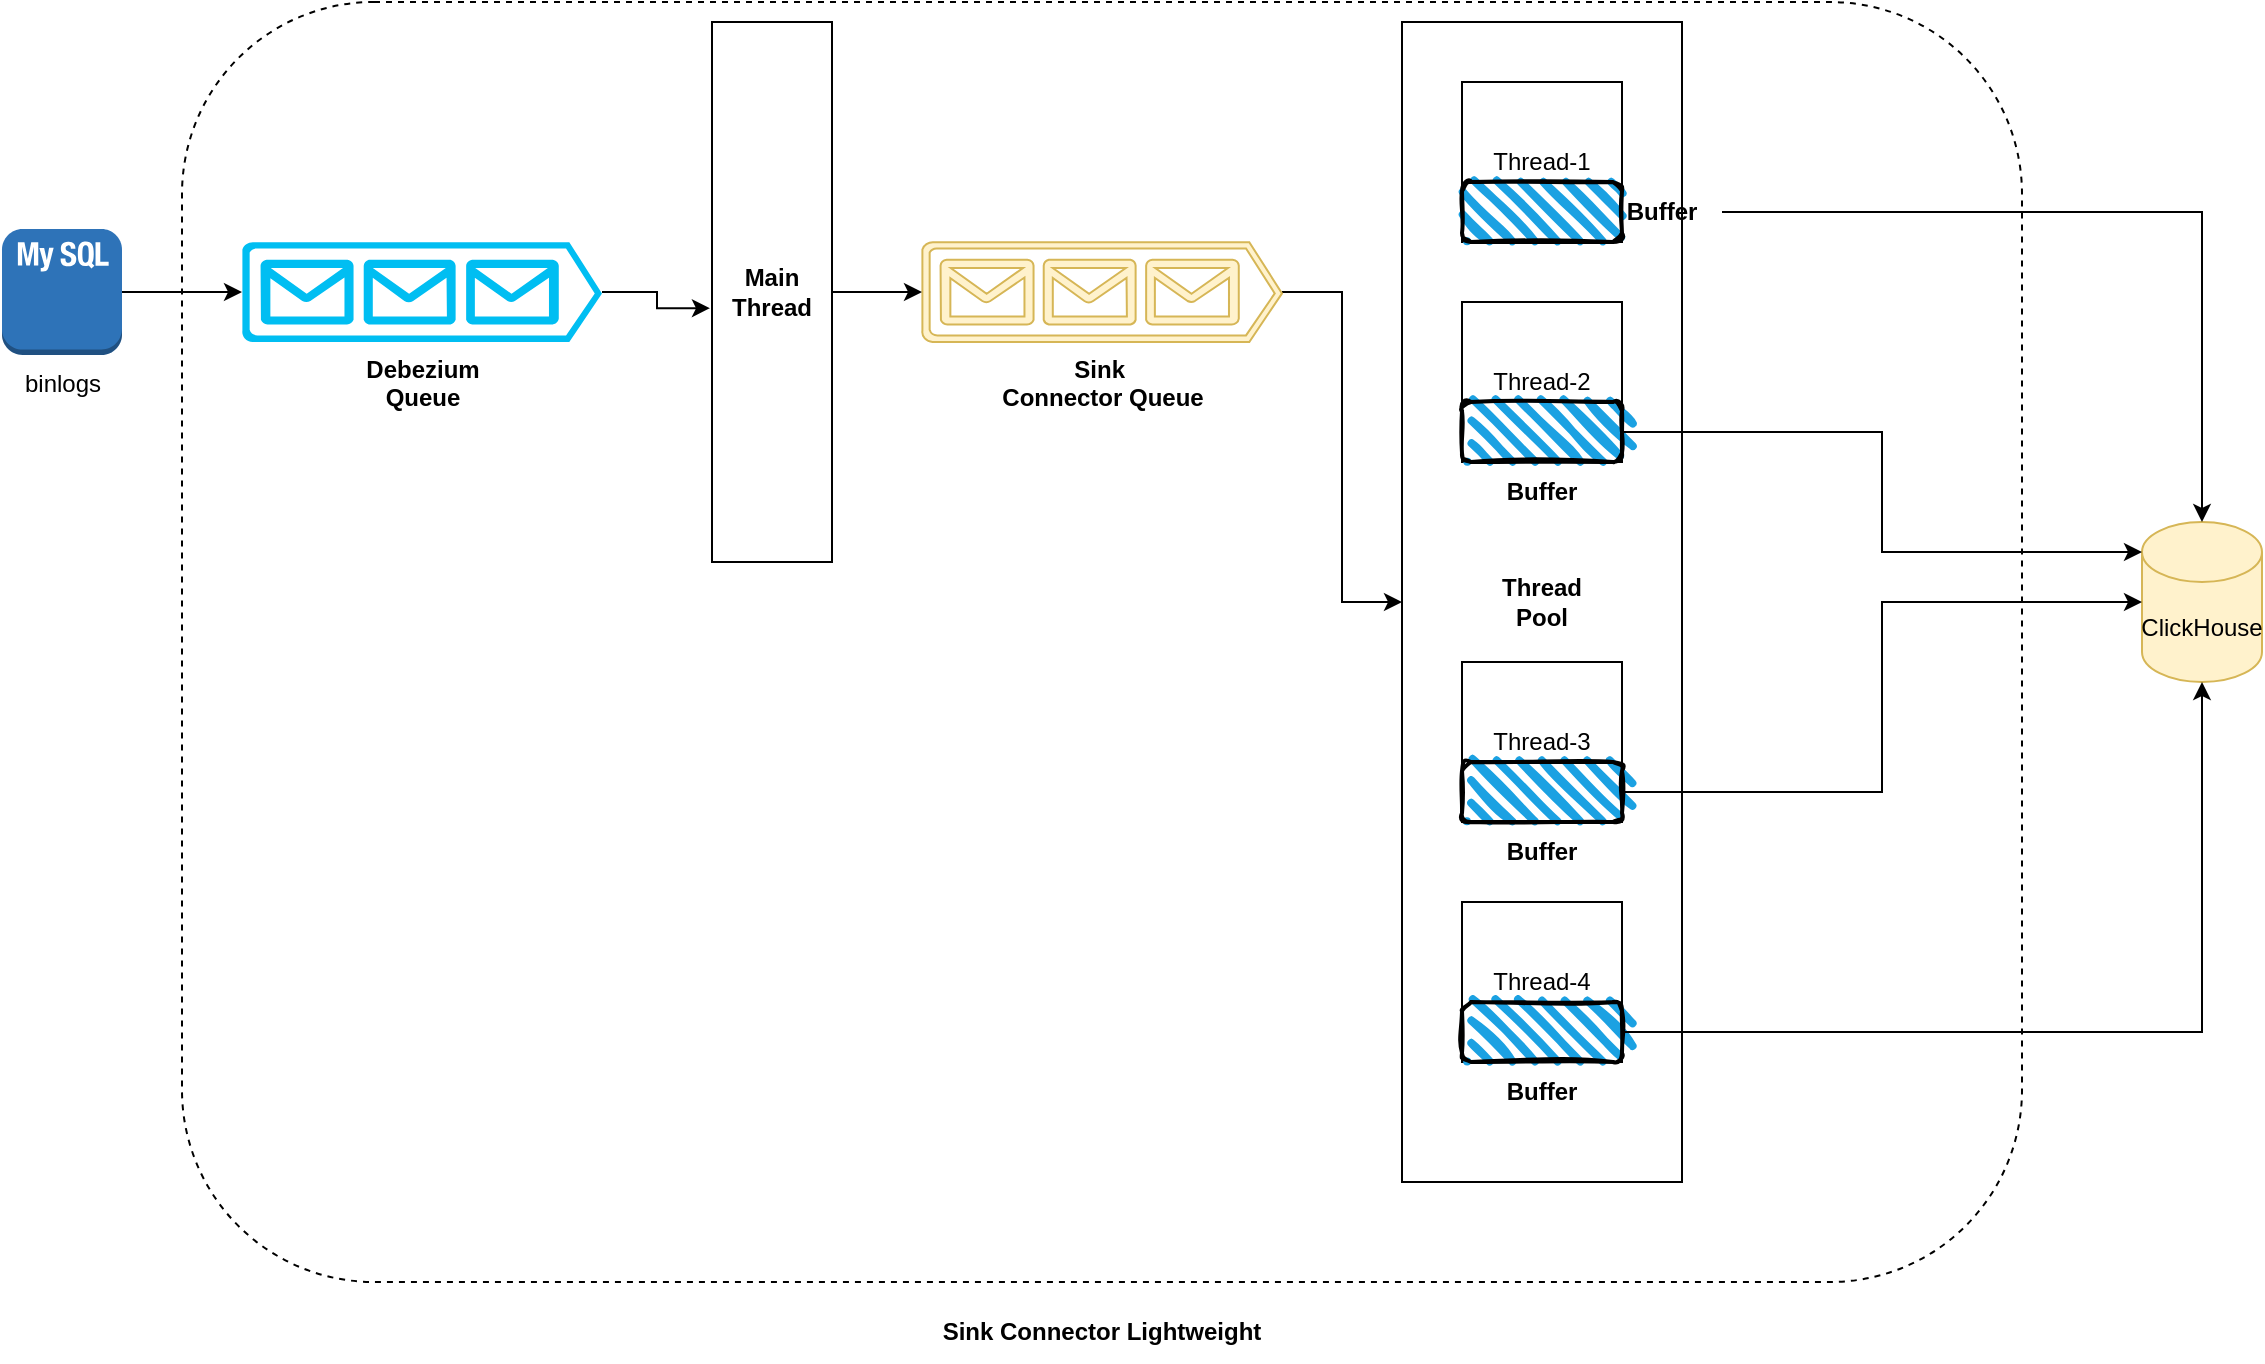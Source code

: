 <mxfile version="24.5.3" type="device">
  <diagram name="Page-1" id="NtnH0vJFmS5YRrL-5Pee">
    <mxGraphModel dx="3188" dy="865" grid="1" gridSize="10" guides="1" tooltips="1" connect="1" arrows="1" fold="1" page="1" pageScale="1" pageWidth="850" pageHeight="1100" math="0" shadow="0">
      <root>
        <mxCell id="0" />
        <mxCell id="1" parent="0" />
        <mxCell id="TG6KOx0psHuuXlbvLAoE-1" value="binlogs" style="outlineConnect=0;dashed=0;verticalLabelPosition=bottom;verticalAlign=top;align=center;html=1;shape=mxgraph.aws3.mysql_db_instance_2;fillColor=#2E73B8;gradientColor=none;" vertex="1" parent="1">
          <mxGeometry x="-1690" y="293.5" width="60" height="63" as="geometry" />
        </mxCell>
        <mxCell id="TG6KOx0psHuuXlbvLAoE-2" value="" style="rounded=1;whiteSpace=wrap;html=1;dashed=1;" vertex="1" parent="1">
          <mxGeometry x="-1600" y="180" width="920" height="640" as="geometry" />
        </mxCell>
        <mxCell id="TG6KOx0psHuuXlbvLAoE-4" value="&lt;b&gt;Debezium&lt;/b&gt;&lt;div&gt;&lt;b&gt;Queue&lt;/b&gt;&lt;/div&gt;" style="verticalLabelPosition=bottom;html=1;verticalAlign=top;align=center;strokeColor=none;fillColor=#00BEF2;shape=mxgraph.azure.queue_generic;pointerEvents=1;" vertex="1" parent="1">
          <mxGeometry x="-1570" y="300" width="180" height="50" as="geometry" />
        </mxCell>
        <mxCell id="TG6KOx0psHuuXlbvLAoE-14" style="edgeStyle=orthogonalEdgeStyle;rounded=0;orthogonalLoop=1;jettySize=auto;html=1;" edge="1" parent="1" source="TG6KOx0psHuuXlbvLAoE-6" target="TG6KOx0psHuuXlbvLAoE-13">
          <mxGeometry relative="1" as="geometry" />
        </mxCell>
        <mxCell id="TG6KOx0psHuuXlbvLAoE-6" value="&lt;b&gt;Sink&amp;nbsp;&lt;/b&gt;&lt;div&gt;&lt;b&gt;Connector Queue&lt;/b&gt;&lt;/div&gt;" style="verticalLabelPosition=bottom;html=1;verticalAlign=top;align=center;strokeColor=#d6b656;fillColor=#fff2cc;shape=mxgraph.azure.queue_generic;pointerEvents=1;" vertex="1" parent="1">
          <mxGeometry x="-1230" y="300" width="180" height="50" as="geometry" />
        </mxCell>
        <mxCell id="TG6KOx0psHuuXlbvLAoE-7" style="edgeStyle=orthogonalEdgeStyle;rounded=0;orthogonalLoop=1;jettySize=auto;html=1;entryX=0;entryY=0.5;entryDx=0;entryDy=0;entryPerimeter=0;" edge="1" parent="1" source="TG6KOx0psHuuXlbvLAoE-1" target="TG6KOx0psHuuXlbvLAoE-4">
          <mxGeometry relative="1" as="geometry" />
        </mxCell>
        <mxCell id="TG6KOx0psHuuXlbvLAoE-8" value="ClickHouse" style="shape=cylinder3;whiteSpace=wrap;html=1;boundedLbl=1;backgroundOutline=1;size=15;fillColor=#fff2cc;strokeColor=#d6b656;" vertex="1" parent="1">
          <mxGeometry x="-620" y="440" width="60" height="80" as="geometry" />
        </mxCell>
        <mxCell id="TG6KOx0psHuuXlbvLAoE-10" value="&lt;b&gt;Main&lt;br&gt;Thread&lt;/b&gt;" style="whiteSpace=wrap;html=1;" vertex="1" parent="1">
          <mxGeometry x="-1335" y="190" width="60" height="270" as="geometry" />
        </mxCell>
        <mxCell id="TG6KOx0psHuuXlbvLAoE-11" style="edgeStyle=orthogonalEdgeStyle;rounded=0;orthogonalLoop=1;jettySize=auto;html=1;entryX=-0.017;entryY=0.53;entryDx=0;entryDy=0;entryPerimeter=0;" edge="1" parent="1" source="TG6KOx0psHuuXlbvLAoE-4" target="TG6KOx0psHuuXlbvLAoE-10">
          <mxGeometry relative="1" as="geometry" />
        </mxCell>
        <mxCell id="TG6KOx0psHuuXlbvLAoE-12" style="edgeStyle=orthogonalEdgeStyle;rounded=0;orthogonalLoop=1;jettySize=auto;html=1;entryX=0;entryY=0.5;entryDx=0;entryDy=0;entryPerimeter=0;" edge="1" parent="1" source="TG6KOx0psHuuXlbvLAoE-10" target="TG6KOx0psHuuXlbvLAoE-6">
          <mxGeometry relative="1" as="geometry" />
        </mxCell>
        <mxCell id="TG6KOx0psHuuXlbvLAoE-13" value="&lt;b&gt;Thread&lt;/b&gt;&lt;div&gt;&lt;b&gt;Pool&lt;/b&gt;&lt;/div&gt;" style="whiteSpace=wrap;html=1;" vertex="1" parent="1">
          <mxGeometry x="-990" y="190" width="140" height="580" as="geometry" />
        </mxCell>
        <mxCell id="TG6KOx0psHuuXlbvLAoE-16" value="Thread-1" style="whiteSpace=wrap;html=1;aspect=fixed;" vertex="1" parent="1">
          <mxGeometry x="-960" y="220" width="80" height="80" as="geometry" />
        </mxCell>
        <mxCell id="TG6KOx0psHuuXlbvLAoE-17" value="Thread-2" style="whiteSpace=wrap;html=1;aspect=fixed;" vertex="1" parent="1">
          <mxGeometry x="-960" y="330" width="80" height="80" as="geometry" />
        </mxCell>
        <mxCell id="TG6KOx0psHuuXlbvLAoE-18" value="Thread-3" style="whiteSpace=wrap;html=1;aspect=fixed;" vertex="1" parent="1">
          <mxGeometry x="-960" y="510" width="80" height="80" as="geometry" />
        </mxCell>
        <mxCell id="TG6KOx0psHuuXlbvLAoE-19" value="Thread-4" style="whiteSpace=wrap;html=1;aspect=fixed;" vertex="1" parent="1">
          <mxGeometry x="-960" y="630" width="80" height="80" as="geometry" />
        </mxCell>
        <mxCell id="TG6KOx0psHuuXlbvLAoE-20" value="&lt;b&gt;Sink Connector Lightweight&lt;/b&gt;" style="text;html=1;align=center;verticalAlign=middle;whiteSpace=wrap;rounded=0;" vertex="1" parent="1">
          <mxGeometry x="-1235" y="830" width="190" height="30" as="geometry" />
        </mxCell>
        <mxCell id="TG6KOx0psHuuXlbvLAoE-22" value="" style="rounded=1;whiteSpace=wrap;html=1;strokeWidth=2;fillWeight=4;hachureGap=8;hachureAngle=45;fillColor=#1ba1e2;sketch=1;" vertex="1" parent="1">
          <mxGeometry x="-960" y="270" width="80" height="30" as="geometry" />
        </mxCell>
        <mxCell id="TG6KOx0psHuuXlbvLAoE-32" style="edgeStyle=orthogonalEdgeStyle;rounded=0;orthogonalLoop=1;jettySize=auto;html=1;" edge="1" parent="1" source="TG6KOx0psHuuXlbvLAoE-23" target="TG6KOx0psHuuXlbvLAoE-8">
          <mxGeometry relative="1" as="geometry" />
        </mxCell>
        <mxCell id="TG6KOx0psHuuXlbvLAoE-23" value="&lt;b&gt;Buffer&lt;/b&gt;" style="text;html=1;align=center;verticalAlign=middle;whiteSpace=wrap;rounded=0;" vertex="1" parent="1">
          <mxGeometry x="-890" y="270" width="60" height="30" as="geometry" />
        </mxCell>
        <mxCell id="TG6KOx0psHuuXlbvLAoE-24" value="" style="rounded=1;whiteSpace=wrap;html=1;strokeWidth=2;fillWeight=4;hachureGap=8;hachureAngle=45;fillColor=#1ba1e2;sketch=1;" vertex="1" parent="1">
          <mxGeometry x="-960" y="380" width="80" height="30" as="geometry" />
        </mxCell>
        <mxCell id="TG6KOx0psHuuXlbvLAoE-25" value="" style="rounded=1;whiteSpace=wrap;html=1;strokeWidth=2;fillWeight=4;hachureGap=8;hachureAngle=45;fillColor=#1ba1e2;sketch=1;" vertex="1" parent="1">
          <mxGeometry x="-960" y="560" width="80" height="30" as="geometry" />
        </mxCell>
        <mxCell id="TG6KOx0psHuuXlbvLAoE-26" value="" style="rounded=1;whiteSpace=wrap;html=1;strokeWidth=2;fillWeight=4;hachureGap=8;hachureAngle=45;fillColor=#1ba1e2;sketch=1;" vertex="1" parent="1">
          <mxGeometry x="-960" y="680" width="80" height="30" as="geometry" />
        </mxCell>
        <mxCell id="TG6KOx0psHuuXlbvLAoE-27" value="&lt;b&gt;Buffer&lt;/b&gt;" style="text;html=1;align=center;verticalAlign=middle;whiteSpace=wrap;rounded=0;" vertex="1" parent="1">
          <mxGeometry x="-950" y="410" width="60" height="30" as="geometry" />
        </mxCell>
        <mxCell id="TG6KOx0psHuuXlbvLAoE-29" value="&lt;b&gt;Buffer&lt;/b&gt;" style="text;html=1;align=center;verticalAlign=middle;whiteSpace=wrap;rounded=0;" vertex="1" parent="1">
          <mxGeometry x="-950" y="590" width="60" height="30" as="geometry" />
        </mxCell>
        <mxCell id="TG6KOx0psHuuXlbvLAoE-31" value="&lt;b&gt;Buffer&lt;/b&gt;" style="text;html=1;align=center;verticalAlign=middle;whiteSpace=wrap;rounded=0;" vertex="1" parent="1">
          <mxGeometry x="-950" y="710" width="60" height="30" as="geometry" />
        </mxCell>
        <mxCell id="TG6KOx0psHuuXlbvLAoE-33" style="edgeStyle=orthogonalEdgeStyle;rounded=0;orthogonalLoop=1;jettySize=auto;html=1;entryX=0;entryY=0;entryDx=0;entryDy=15;entryPerimeter=0;" edge="1" parent="1" source="TG6KOx0psHuuXlbvLAoE-24" target="TG6KOx0psHuuXlbvLAoE-8">
          <mxGeometry relative="1" as="geometry" />
        </mxCell>
        <mxCell id="TG6KOx0psHuuXlbvLAoE-34" style="edgeStyle=orthogonalEdgeStyle;rounded=0;orthogonalLoop=1;jettySize=auto;html=1;entryX=0;entryY=0.5;entryDx=0;entryDy=0;entryPerimeter=0;" edge="1" parent="1" source="TG6KOx0psHuuXlbvLAoE-25" target="TG6KOx0psHuuXlbvLAoE-8">
          <mxGeometry relative="1" as="geometry" />
        </mxCell>
        <mxCell id="TG6KOx0psHuuXlbvLAoE-35" style="edgeStyle=orthogonalEdgeStyle;rounded=0;orthogonalLoop=1;jettySize=auto;html=1;entryX=0.5;entryY=1;entryDx=0;entryDy=0;entryPerimeter=0;" edge="1" parent="1" source="TG6KOx0psHuuXlbvLAoE-26" target="TG6KOx0psHuuXlbvLAoE-8">
          <mxGeometry relative="1" as="geometry" />
        </mxCell>
      </root>
    </mxGraphModel>
  </diagram>
</mxfile>
